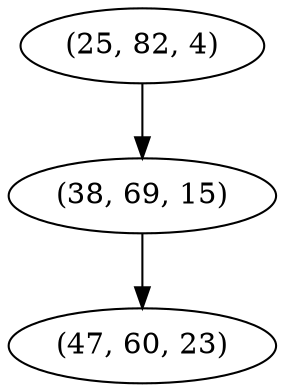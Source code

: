 digraph tree {
    "(25, 82, 4)";
    "(38, 69, 15)";
    "(47, 60, 23)";
    "(25, 82, 4)" -> "(38, 69, 15)";
    "(38, 69, 15)" -> "(47, 60, 23)";
}
